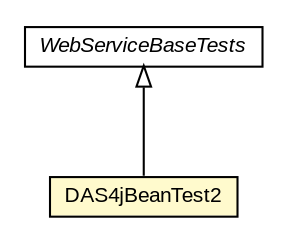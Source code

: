 #!/usr/local/bin/dot
#
# Class diagram 
# Generated by UMLGraph version R5_6-24-gf6e263 (http://www.umlgraph.org/)
#

digraph G {
	edge [fontname="arial",fontsize=10,labelfontname="arial",labelfontsize=10];
	node [fontname="arial",fontsize=10,shape=plaintext];
	nodesep=0.25;
	ranksep=0.5;
	// org.miloss.fgsms.services.das.impl.DAS4jBeanTest2
	c1330 [label=<<table title="org.miloss.fgsms.services.das.impl.DAS4jBeanTest2" border="0" cellborder="1" cellspacing="0" cellpadding="2" port="p" bgcolor="lemonChiffon" href="./DAS4jBeanTest2.html">
		<tr><td><table border="0" cellspacing="0" cellpadding="1">
<tr><td align="center" balign="center"> DAS4jBeanTest2 </td></tr>
		</table></td></tr>
		</table>>, URL="./DAS4jBeanTest2.html", fontname="arial", fontcolor="black", fontsize=10.0];
	//org.miloss.fgsms.services.das.impl.DAS4jBeanTest2 extends org.miloss.fgsms.test.WebServiceBaseTests
	c1343:p -> c1330:p [dir=back,arrowtail=empty];
	// org.miloss.fgsms.test.WebServiceBaseTests
	c1343 [label=<<table title="org.miloss.fgsms.test.WebServiceBaseTests" border="0" cellborder="1" cellspacing="0" cellpadding="2" port="p" href="http://java.sun.com/j2se/1.4.2/docs/api/org/miloss/fgsms/test/WebServiceBaseTests.html">
		<tr><td><table border="0" cellspacing="0" cellpadding="1">
<tr><td align="center" balign="center"><font face="arial italic"> WebServiceBaseTests </font></td></tr>
		</table></td></tr>
		</table>>, URL="http://java.sun.com/j2se/1.4.2/docs/api/org/miloss/fgsms/test/WebServiceBaseTests.html", fontname="arial", fontcolor="black", fontsize=10.0];
}

